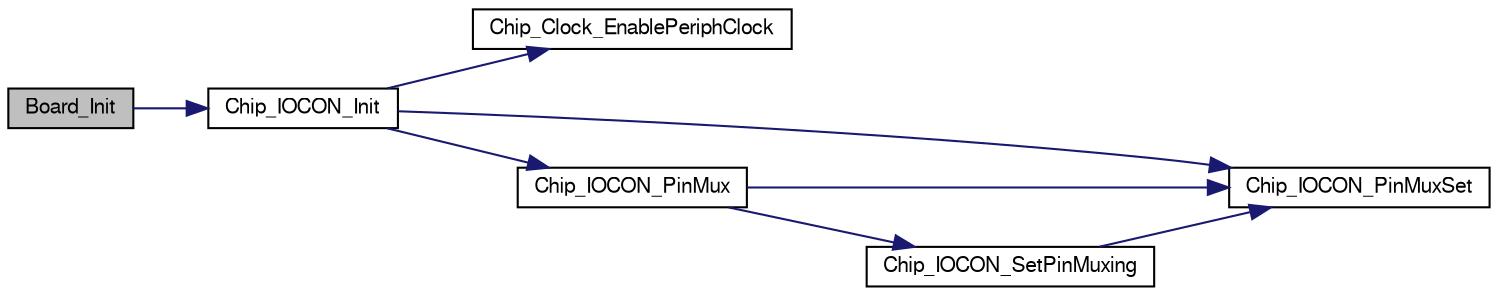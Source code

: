 digraph "Board_Init"
{
  edge [fontname="FreeSans",fontsize="10",labelfontname="FreeSans",labelfontsize="10"];
  node [fontname="FreeSans",fontsize="10",shape=record];
  rankdir="LR";
  Node1 [label="Board_Init",height=0.2,width=0.4,color="black", fillcolor="grey75", style="filled", fontcolor="black"];
  Node1 -> Node2 [color="midnightblue",fontsize="10",style="solid"];
  Node2 [label="Chip_IOCON_Init",height=0.2,width=0.4,color="black", fillcolor="white", style="filled",URL="$group__IOCON__17XX__40XX.html#ga40283d81f5ad91ba8b47647059721c9d",tooltip="Initialize the IOCON peripheral. "];
  Node2 -> Node3 [color="midnightblue",fontsize="10",style="solid"];
  Node3 [label="Chip_Clock_EnablePeriphClock",height=0.2,width=0.4,color="black", fillcolor="white", style="filled",URL="$group__CLOCK__17XX__40XX.html#gac63024a1f928ba359c4f4cac7e48fe39",tooltip="Enables power and clocking for a peripheral. "];
  Node2 -> Node4 [color="midnightblue",fontsize="10",style="solid"];
  Node4 [label="Chip_IOCON_PinMuxSet",height=0.2,width=0.4,color="black", fillcolor="white", style="filled",URL="$group__IOCON__17XX__40XX.html#ga5db68254cabb0d4cd4558d81557b77e4",tooltip="Sets I/O Control pin mux. "];
  Node2 -> Node5 [color="midnightblue",fontsize="10",style="solid"];
  Node5 [label="Chip_IOCON_PinMux",height=0.2,width=0.4,color="black", fillcolor="white", style="filled",URL="$group__IOCON__17XX__40XX.html#gaa2f90b2873cda51e67b3a67d6cc92617",tooltip="Setup pin modes and function. "];
  Node5 -> Node4 [color="midnightblue",fontsize="10",style="solid"];
  Node5 -> Node6 [color="midnightblue",fontsize="10",style="solid"];
  Node6 [label="Chip_IOCON_SetPinMuxing",height=0.2,width=0.4,color="black", fillcolor="white", style="filled",URL="$group__IOCON__17XX__40XX.html#gad97c96e401016cf296e6d20454f1c522",tooltip="Set all I/O Control pin muxing. "];
  Node6 -> Node4 [color="midnightblue",fontsize="10",style="solid"];
}
